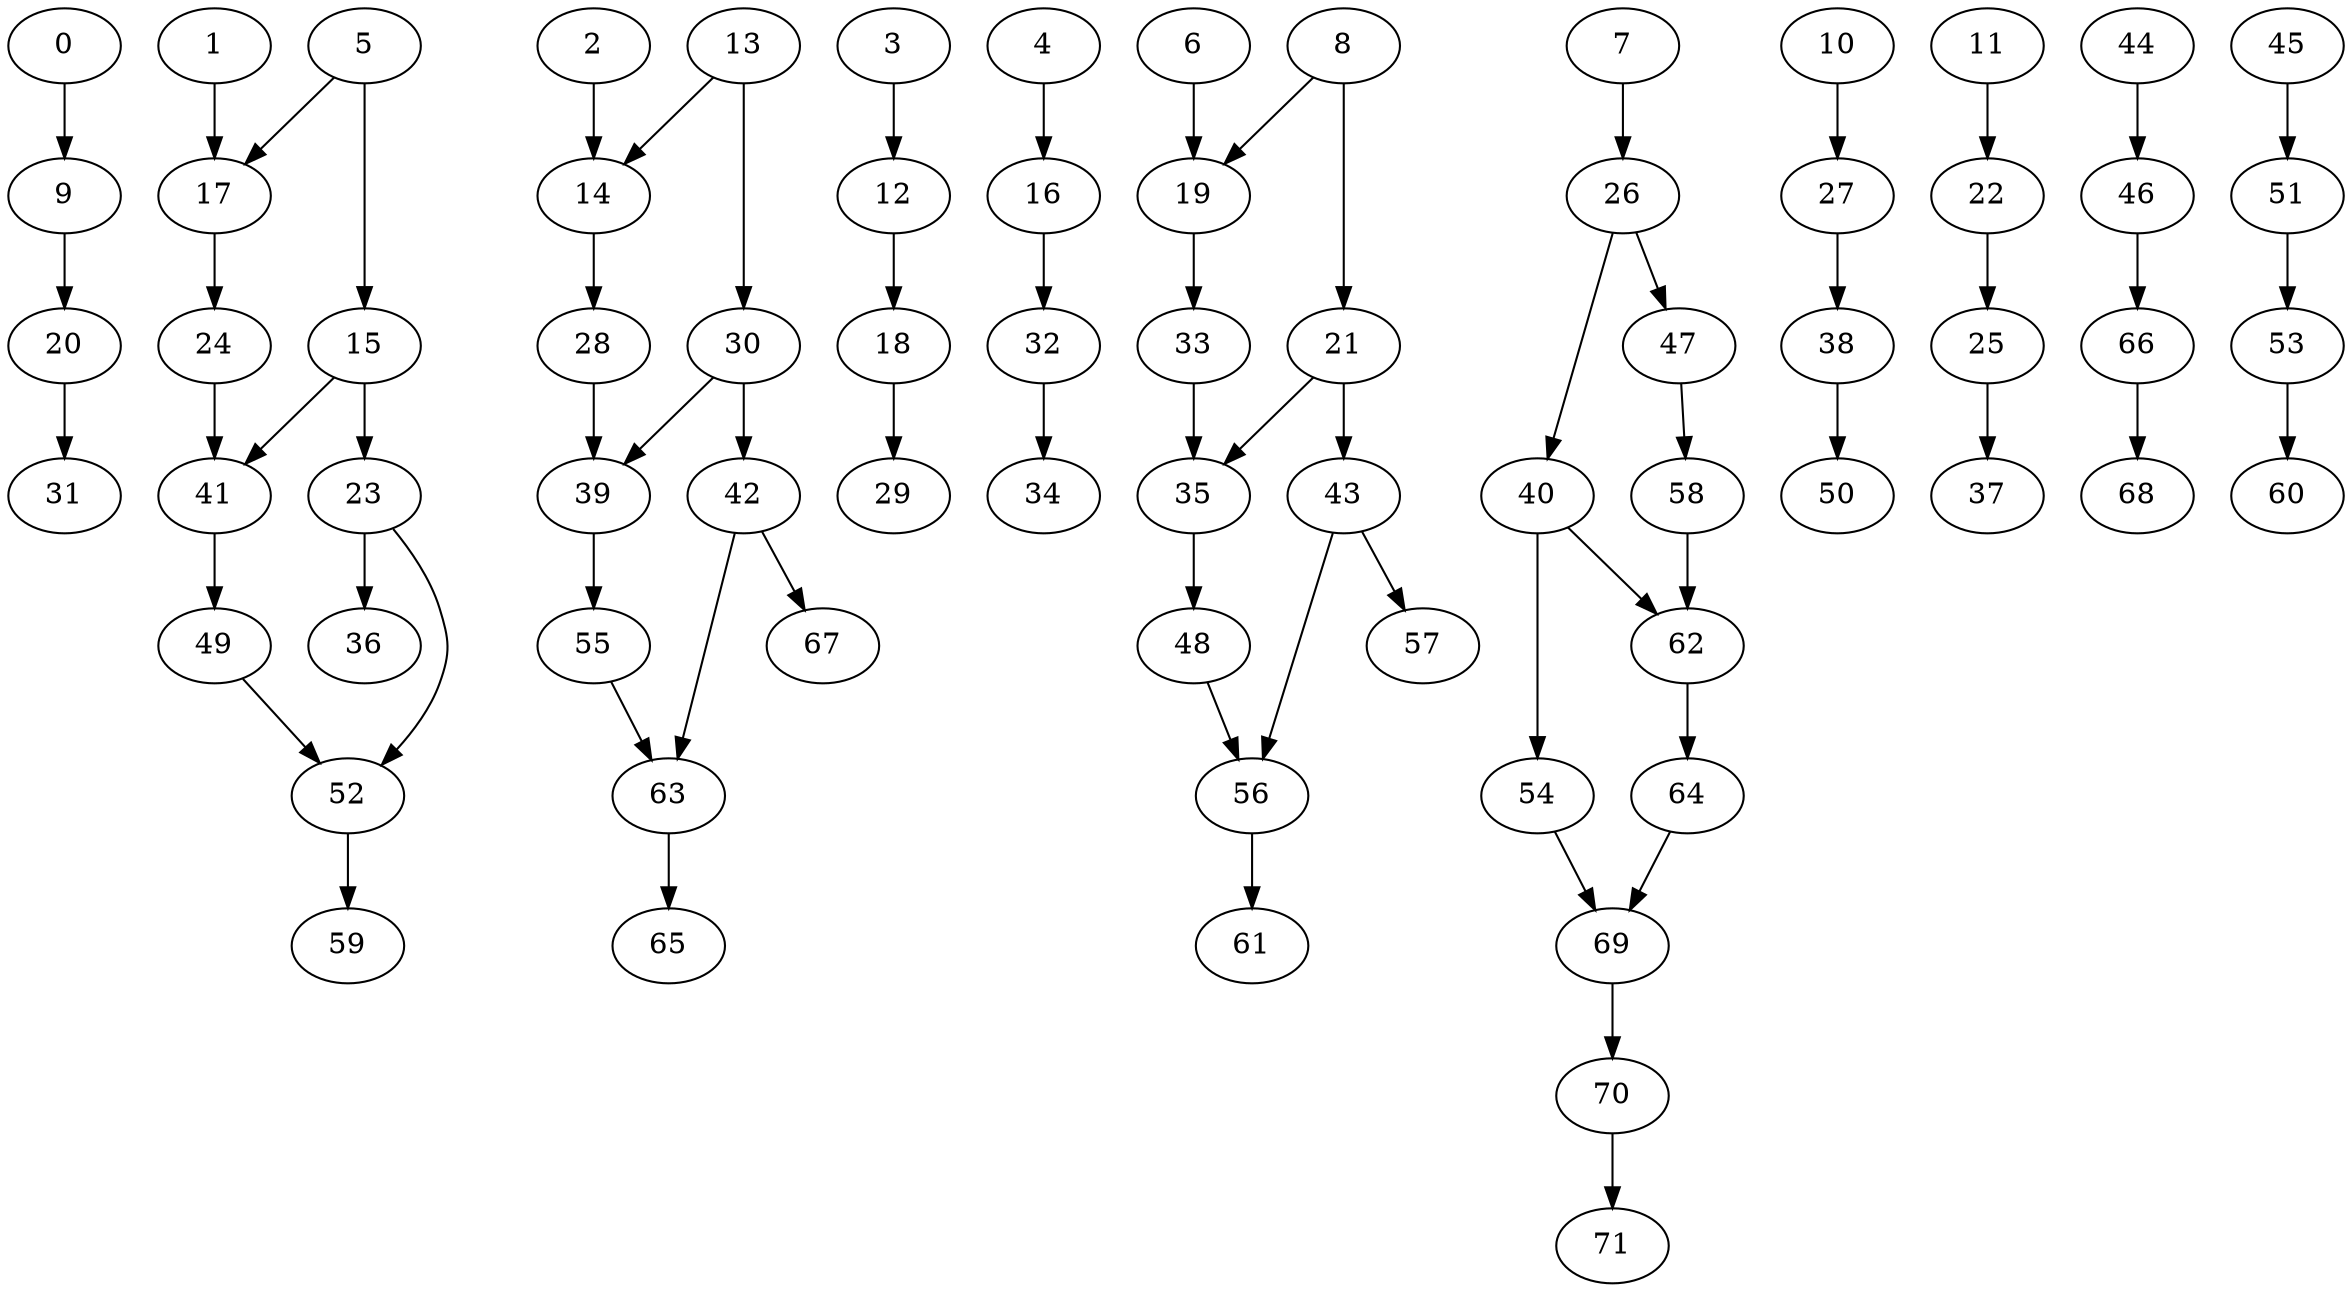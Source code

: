 digraph G {
0 [count=0, tid=5];
1 [count=0, tid=2];
2 [count=0, tid=1];
3 [count=0, tid=8];
4 [count=0, tid=10];
5 [count=0, tid=13];
6 [count=0, tid=0];
7 [count=0, tid=3];
8 [count=0, tid=11];
9 [count=1, tid=5];
10 [count=0, tid=9];
11 [count=0, tid=4];
12 [count=1, tid=8];
13 [count=0, tid=12];
14 [count=1, tid=1];
15 [count=1, tid=13];
16 [count=1, tid=10];
17 [count=1, tid=2];
18 [count=2, tid=8];
19 [count=1, tid=0];
20 [count=2, tid=5];
21 [count=1, tid=11];
22 [count=1, tid=4];
23 [count=2, tid=13];
24 [count=2, tid=2];
25 [count=2, tid=4];
26 [count=1, tid=3];
27 [count=1, tid=9];
28 [count=2, tid=1];
29 [count=3, tid=8];
30 [count=1, tid=12];
31 [count=3, tid=5];
32 [count=2, tid=10];
33 [count=2, tid=0];
34 [count=3, tid=10];
35 [count=3, tid=0];
36 [count=3, tid=13];
37 [count=3, tid=4];
38 [count=2, tid=9];
39 [count=3, tid=1];
40 [count=2, tid=3];
41 [count=3, tid=2];
42 [count=2, tid=12];
43 [count=2, tid=11];
44 [count=0, tid=7];
45 [count=0, tid=6];
46 [count=1, tid=7];
47 [count=0, tid=14];
48 [count=4, tid=0];
49 [count=4, tid=2];
50 [count=3, tid=9];
51 [count=1, tid=6];
52 [count=5, tid=2];
53 [count=2, tid=6];
54 [count=3, tid=3];
55 [count=4, tid=1];
56 [count=5, tid=0];
57 [count=3, tid=11];
58 [count=1, tid=14];
59 [count=6, tid=2];
60 [count=3, tid=6];
61 [count=6, tid=0];
62 [count=2, tid=14];
63 [count=5, tid=1];
64 [count=3, tid=14];
65 [count=6, tid=1];
66 [count=2, tid=7];
67 [count=3, tid=12];
68 [count=3, tid=7];
69 [count=4, tid=14];
70 [count=5, tid=14];
71 [count=6, tid=14];
0->9 ;
1->17 ;
2->14 ;
3->12 ;
4->16 ;
5->15 ;
5->17 ;
6->19 ;
7->26 ;
8->19 ;
8->21 ;
9->20 ;
10->27 ;
11->22 ;
12->18 ;
13->14 ;
13->30 ;
14->28 ;
15->23 ;
15->41 ;
16->32 ;
17->24 ;
18->29 ;
19->33 ;
20->31 ;
21->35 ;
21->43 ;
22->25 ;
23->36 ;
23->52 ;
24->41 ;
25->37 ;
26->40 ;
26->47 ;
27->38 ;
28->39 ;
30->39 ;
30->42 ;
32->34 ;
33->35 ;
35->48 ;
38->50 ;
39->55 ;
40->54 ;
40->62 ;
41->49 ;
42->63 ;
42->67 ;
43->56 ;
43->57 ;
44->46 ;
45->51 ;
46->66 ;
47->58 ;
48->56 ;
49->52 ;
51->53 ;
52->59 ;
53->60 ;
54->69 ;
55->63 ;
56->61 ;
58->62 ;
62->64 ;
63->65 ;
64->69 ;
66->68 ;
69->70 ;
70->71 ;
}
